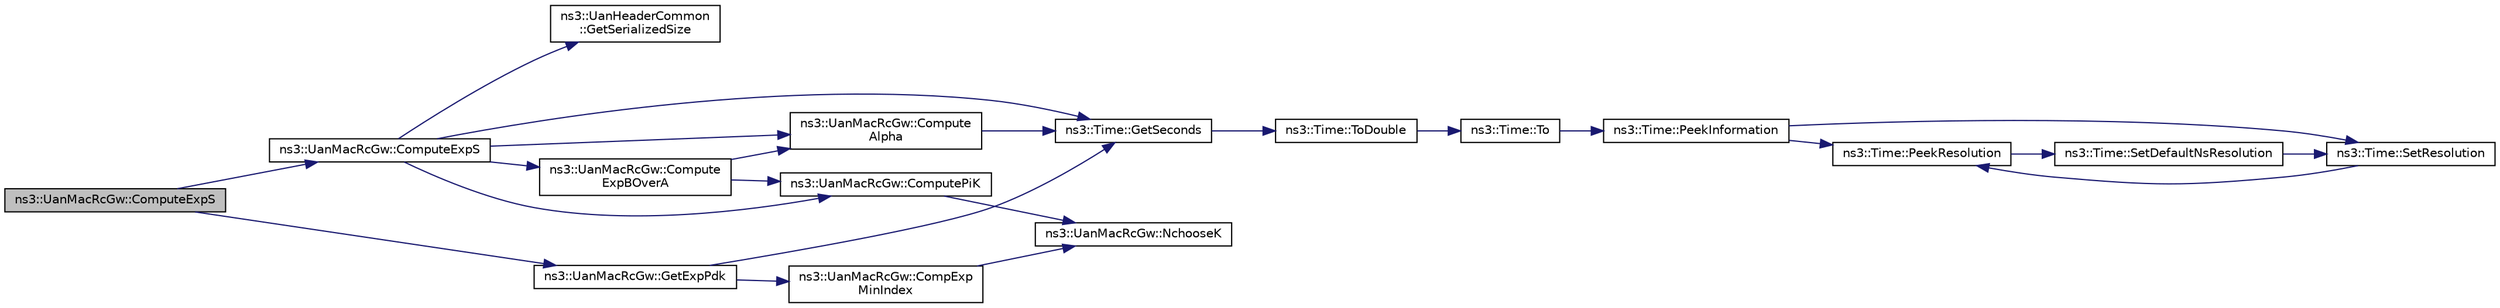 digraph "ns3::UanMacRcGw::ComputeExpS"
{
  edge [fontname="Helvetica",fontsize="10",labelfontname="Helvetica",labelfontsize="10"];
  node [fontname="Helvetica",fontsize="10",shape=record];
  rankdir="LR";
  Node1 [label="ns3::UanMacRcGw::ComputeExpS",height=0.2,width=0.4,color="black", fillcolor="grey75", style="filled", fontcolor="black"];
  Node1 -> Node2 [color="midnightblue",fontsize="10",style="solid"];
  Node2 [label="ns3::UanMacRcGw::ComputeExpS",height=0.2,width=0.4,color="black", fillcolor="white", style="filled",URL="$d5/da2/classns3_1_1UanMacRcGw.html#a5566db3707051fb685ffe6db5a2bf9ad"];
  Node2 -> Node3 [color="midnightblue",fontsize="10",style="solid"];
  Node3 [label="ns3::UanHeaderCommon\l::GetSerializedSize",height=0.2,width=0.4,color="black", fillcolor="white", style="filled",URL="$db/d24/classns3_1_1UanHeaderCommon.html#afb5ab80bb39e33b3736d64165e19abf8"];
  Node2 -> Node4 [color="midnightblue",fontsize="10",style="solid"];
  Node4 [label="ns3::UanMacRcGw::Compute\lAlpha",height=0.2,width=0.4,color="black", fillcolor="white", style="filled",URL="$d5/da2/classns3_1_1UanMacRcGw.html#a16f2a2f4cb6bf1bc8f3aed5c9d7d83ba"];
  Node4 -> Node5 [color="midnightblue",fontsize="10",style="solid"];
  Node5 [label="ns3::Time::GetSeconds",height=0.2,width=0.4,color="black", fillcolor="white", style="filled",URL="$dc/d04/classns3_1_1Time.html#a8f20d5c3b0902d7b4320982f340b57c8"];
  Node5 -> Node6 [color="midnightblue",fontsize="10",style="solid"];
  Node6 [label="ns3::Time::ToDouble",height=0.2,width=0.4,color="black", fillcolor="white", style="filled",URL="$dc/d04/classns3_1_1Time.html#a5fc320666cc3f9b379e64e9263e332b3"];
  Node6 -> Node7 [color="midnightblue",fontsize="10",style="solid"];
  Node7 [label="ns3::Time::To",height=0.2,width=0.4,color="black", fillcolor="white", style="filled",URL="$dc/d04/classns3_1_1Time.html#a04904d9cb915f816b62df3d4e65ce78c"];
  Node7 -> Node8 [color="midnightblue",fontsize="10",style="solid"];
  Node8 [label="ns3::Time::PeekInformation",height=0.2,width=0.4,color="black", fillcolor="white", style="filled",URL="$dc/d04/classns3_1_1Time.html#a0b023c55c20582aa7c1781aacf128034"];
  Node8 -> Node9 [color="midnightblue",fontsize="10",style="solid"];
  Node9 [label="ns3::Time::PeekResolution",height=0.2,width=0.4,color="black", fillcolor="white", style="filled",URL="$dc/d04/classns3_1_1Time.html#a963e53522278fcbdf1ab9f7adbd0f5d6"];
  Node9 -> Node10 [color="midnightblue",fontsize="10",style="solid"];
  Node10 [label="ns3::Time::SetDefaultNsResolution",height=0.2,width=0.4,color="black", fillcolor="white", style="filled",URL="$dc/d04/classns3_1_1Time.html#a6a872e62f71dfa817fef2c549473d980"];
  Node10 -> Node11 [color="midnightblue",fontsize="10",style="solid"];
  Node11 [label="ns3::Time::SetResolution",height=0.2,width=0.4,color="black", fillcolor="white", style="filled",URL="$dc/d04/classns3_1_1Time.html#ac89165ba7715b66017a49c718f4aef09"];
  Node11 -> Node9 [color="midnightblue",fontsize="10",style="solid"];
  Node8 -> Node11 [color="midnightblue",fontsize="10",style="solid"];
  Node2 -> Node5 [color="midnightblue",fontsize="10",style="solid"];
  Node2 -> Node12 [color="midnightblue",fontsize="10",style="solid"];
  Node12 [label="ns3::UanMacRcGw::ComputePiK",height=0.2,width=0.4,color="black", fillcolor="white", style="filled",URL="$d5/da2/classns3_1_1UanMacRcGw.html#ab5e169844c40817b3f4654caac633ef5"];
  Node12 -> Node13 [color="midnightblue",fontsize="10",style="solid"];
  Node13 [label="ns3::UanMacRcGw::NchooseK",height=0.2,width=0.4,color="black", fillcolor="white", style="filled",URL="$d5/da2/classns3_1_1UanMacRcGw.html#a8175312ac53cbda5b11e89c0864a4a35"];
  Node2 -> Node14 [color="midnightblue",fontsize="10",style="solid"];
  Node14 [label="ns3::UanMacRcGw::Compute\lExpBOverA",height=0.2,width=0.4,color="black", fillcolor="white", style="filled",URL="$d5/da2/classns3_1_1UanMacRcGw.html#ae6060c6de55e408f0dbacefa3595388c"];
  Node14 -> Node4 [color="midnightblue",fontsize="10",style="solid"];
  Node14 -> Node12 [color="midnightblue",fontsize="10",style="solid"];
  Node1 -> Node15 [color="midnightblue",fontsize="10",style="solid"];
  Node15 [label="ns3::UanMacRcGw::GetExpPdk",height=0.2,width=0.4,color="black", fillcolor="white", style="filled",URL="$d5/da2/classns3_1_1UanMacRcGw.html#aeec69b11f4b59b2afdf93d1b9e845c88"];
  Node15 -> Node5 [color="midnightblue",fontsize="10",style="solid"];
  Node15 -> Node16 [color="midnightblue",fontsize="10",style="solid"];
  Node16 [label="ns3::UanMacRcGw::CompExp\lMinIndex",height=0.2,width=0.4,color="black", fillcolor="white", style="filled",URL="$d5/da2/classns3_1_1UanMacRcGw.html#af7b5b9964d69df78a894857b87b680f2"];
  Node16 -> Node13 [color="midnightblue",fontsize="10",style="solid"];
}
